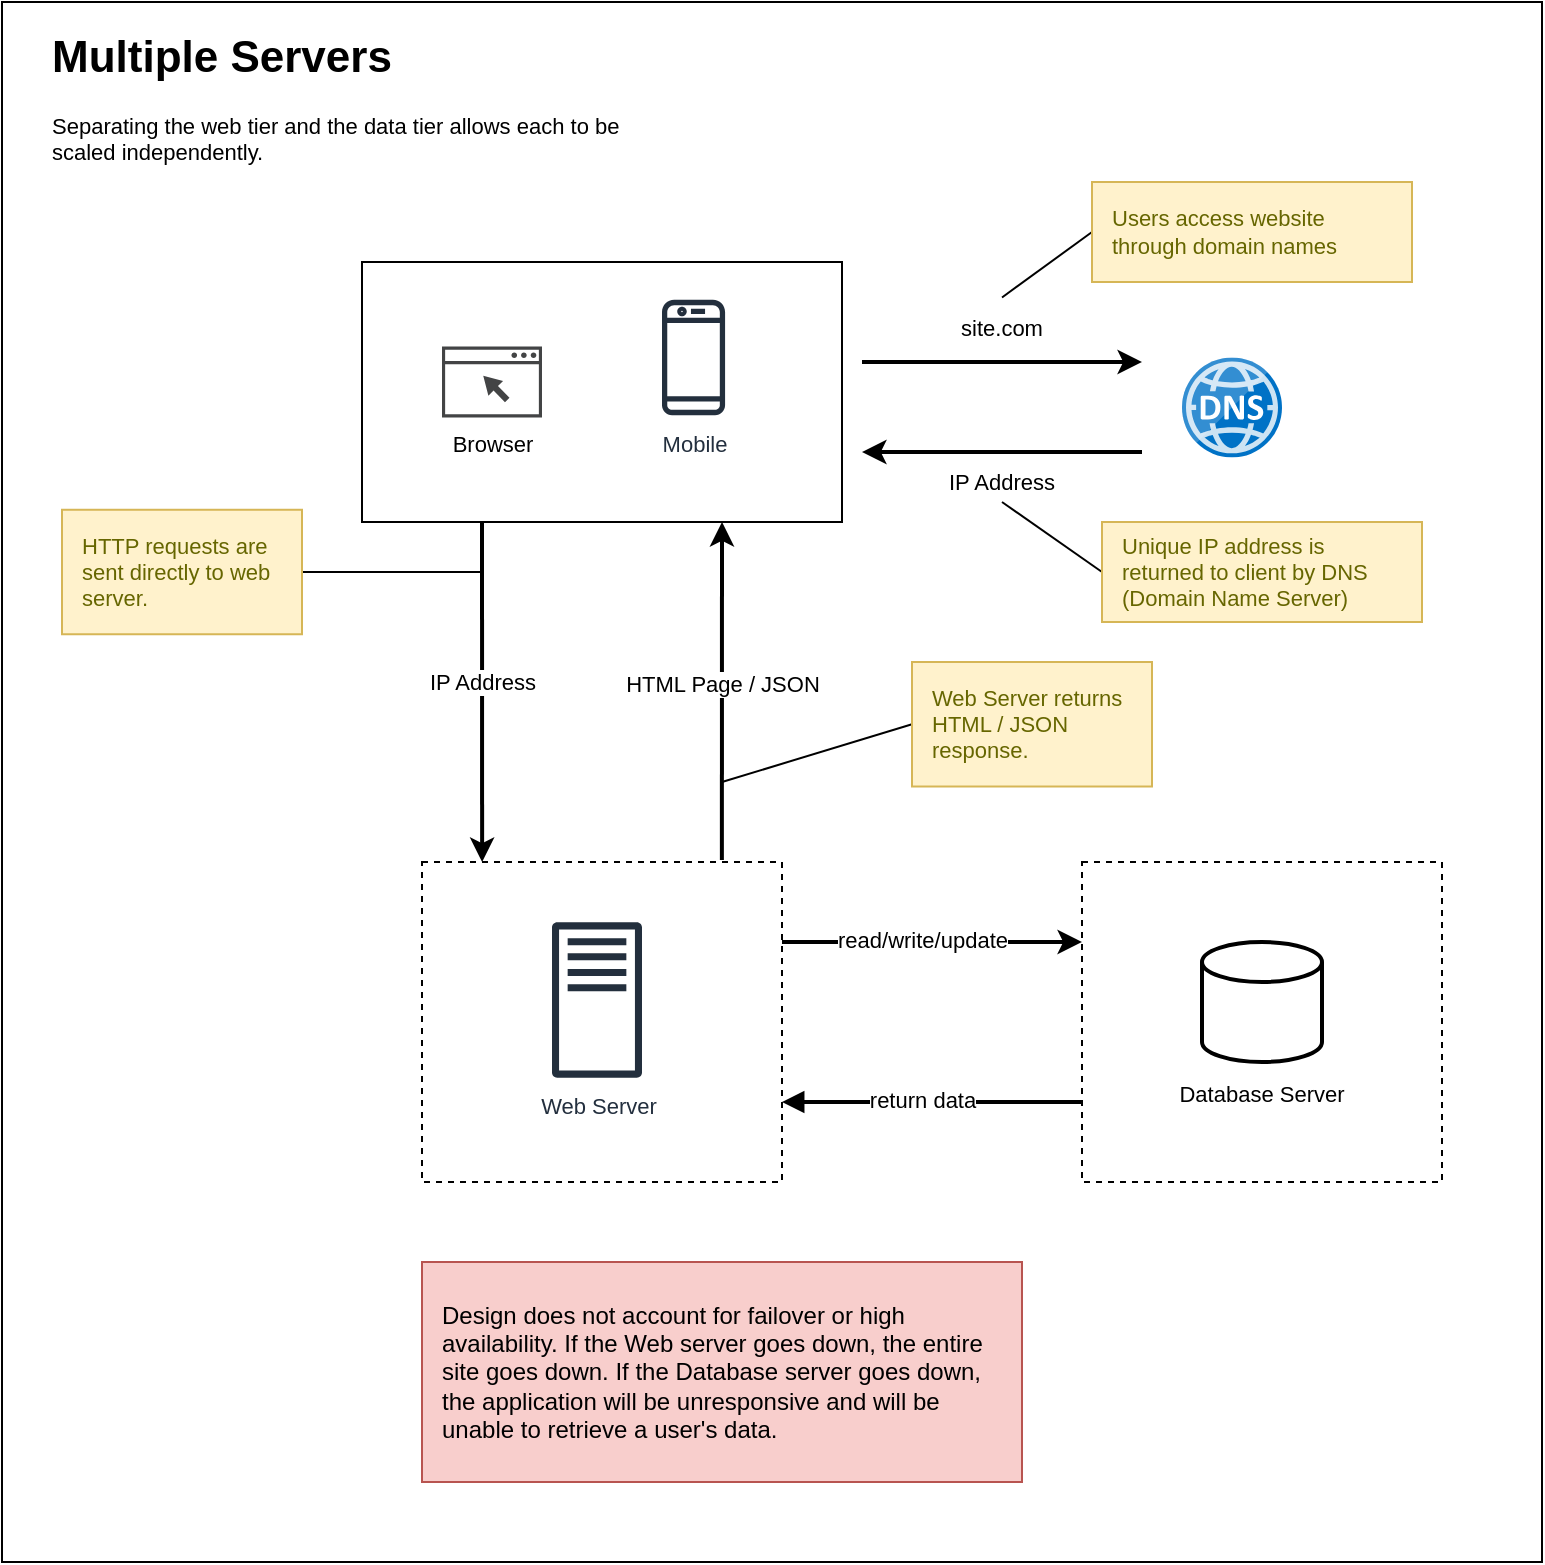 <mxfile version="18.1.3" type="device"><diagram id="YbwDTFsfPhODvfnR6zbE" name="Page-1"><mxGraphModel dx="898" dy="672" grid="1" gridSize="10" guides="1" tooltips="1" connect="1" arrows="1" fold="1" page="1" pageScale="1" pageWidth="850" pageHeight="1100" background="#FFFFFF" math="0" shadow="0"><root><mxCell id="0"/><mxCell id="1" parent="0"/><mxCell id="p2aIftN52Gs-orpZ1Swd-3" value="" style="rounded=0;whiteSpace=wrap;html=1;movable=0;resizable=0;rotatable=0;deletable=0;editable=0;connectable=0;" vertex="1" parent="1"><mxGeometry x="10" y="10" width="770" height="780" as="geometry"/></mxCell><mxCell id="xZY1MLf6-wW6GJHlUHh0-8" style="edgeStyle=none;rounded=0;orthogonalLoop=1;jettySize=auto;html=1;strokeWidth=2;" parent="1" edge="1"><mxGeometry relative="1" as="geometry"><mxPoint x="440" y="190" as="sourcePoint"/><mxPoint x="580" y="190" as="targetPoint"/></mxGeometry></mxCell><mxCell id="xZY1MLf6-wW6GJHlUHh0-4" value="" style="rounded=0;whiteSpace=wrap;html=1;" parent="1" vertex="1"><mxGeometry x="190" y="140" width="240" height="130" as="geometry"/></mxCell><mxCell id="xZY1MLf6-wW6GJHlUHh0-1" value="Browser" style="sketch=0;pointerEvents=1;shadow=0;dashed=0;html=1;strokeColor=none;fillColor=#434445;aspect=fixed;labelPosition=center;verticalLabelPosition=bottom;verticalAlign=top;align=center;outlineConnect=0;shape=mxgraph.vvd.web_browser;fontSize=11;" parent="1" vertex="1"><mxGeometry x="230" y="182.25" width="50" height="35.5" as="geometry"/></mxCell><mxCell id="xZY1MLf6-wW6GJHlUHh0-3" value="Mobile" style="sketch=0;outlineConnect=0;fontColor=#232F3E;gradientColor=none;fillColor=#232F3D;strokeColor=none;dashed=0;verticalLabelPosition=bottom;verticalAlign=top;align=center;html=1;fontSize=11;fontStyle=0;aspect=fixed;pointerEvents=1;shape=mxgraph.aws4.mobile_client;" parent="1" vertex="1"><mxGeometry x="340" y="157.75" width="31.54" height="60" as="geometry"/></mxCell><mxCell id="xZY1MLf6-wW6GJHlUHh0-5" value="" style="sketch=0;aspect=fixed;html=1;points=[];align=center;image;fontSize=12;image=img/lib/mscae/DNS.svg;" parent="1" vertex="1"><mxGeometry x="600" y="187.75" width="50" height="50" as="geometry"/></mxCell><mxCell id="xZY1MLf6-wW6GJHlUHh0-10" value="" style="endArrow=none;html=1;rounded=0;strokeWidth=2;startArrow=classic;startFill=1;endFill=0;" parent="1" edge="1"><mxGeometry width="50" height="50" relative="1" as="geometry"><mxPoint x="440" y="235" as="sourcePoint"/><mxPoint x="580" y="235" as="targetPoint"/></mxGeometry></mxCell><mxCell id="xZY1MLf6-wW6GJHlUHh0-27" style="edgeStyle=none;rounded=0;orthogonalLoop=1;jettySize=auto;html=1;exitX=0.5;exitY=0;exitDx=0;exitDy=0;entryX=0;entryY=0.5;entryDx=0;entryDy=0;fontSize=11;startArrow=none;startFill=0;endArrow=none;endFill=0;strokeWidth=1;" parent="1" source="xZY1MLf6-wW6GJHlUHh0-12" target="xZY1MLf6-wW6GJHlUHh0-22" edge="1"><mxGeometry relative="1" as="geometry"/></mxCell><mxCell id="xZY1MLf6-wW6GJHlUHh0-12" value="&lt;font style=&quot;font-size: 11px;&quot;&gt;site.com&lt;/font&gt;" style="text;html=1;strokeColor=none;fillColor=none;align=center;verticalAlign=middle;whiteSpace=wrap;rounded=0;" parent="1" vertex="1"><mxGeometry x="470" y="157.75" width="80" height="30" as="geometry"/></mxCell><mxCell id="xZY1MLf6-wW6GJHlUHh0-28" style="edgeStyle=none;rounded=0;orthogonalLoop=1;jettySize=auto;html=1;exitX=0.5;exitY=1;exitDx=0;exitDy=0;entryX=0;entryY=0.5;entryDx=0;entryDy=0;fontSize=11;startArrow=none;startFill=0;endArrow=none;endFill=0;strokeWidth=1;" parent="1" source="xZY1MLf6-wW6GJHlUHh0-13" target="xZY1MLf6-wW6GJHlUHh0-23" edge="1"><mxGeometry relative="1" as="geometry"/></mxCell><mxCell id="xZY1MLf6-wW6GJHlUHh0-13" value="&lt;font style=&quot;font-size: 11px;&quot;&gt;IP Address&lt;/font&gt;" style="text;html=1;strokeColor=none;fillColor=none;align=center;verticalAlign=middle;whiteSpace=wrap;rounded=0;" parent="1" vertex="1"><mxGeometry x="465" y="240" width="90" height="20" as="geometry"/></mxCell><mxCell id="xZY1MLf6-wW6GJHlUHh0-29" style="edgeStyle=none;rounded=0;orthogonalLoop=1;jettySize=auto;html=1;entryX=0;entryY=0.5;entryDx=0;entryDy=0;fontSize=11;startArrow=none;startFill=0;endArrow=none;endFill=0;strokeWidth=1;" parent="1" target="xZY1MLf6-wW6GJHlUHh0-25" edge="1"><mxGeometry relative="1" as="geometry"><mxPoint x="370" y="400" as="sourcePoint"/></mxGeometry></mxCell><mxCell id="xZY1MLf6-wW6GJHlUHh0-14" value="" style="rounded=0;whiteSpace=wrap;html=1;sketch=0;fixDash=1;dashed=1;" parent="1" vertex="1"><mxGeometry x="220" y="440" width="180" height="160" as="geometry"/></mxCell><mxCell id="xZY1MLf6-wW6GJHlUHh0-15" value="&lt;font style=&quot;font-size: 11px;&quot;&gt;Web Server&lt;/font&gt;" style="sketch=0;outlineConnect=0;fontColor=#232F3E;gradientColor=none;fillColor=#232F3D;strokeColor=none;dashed=0;verticalLabelPosition=bottom;verticalAlign=top;align=center;html=1;fontSize=12;fontStyle=0;aspect=fixed;pointerEvents=1;shape=mxgraph.aws4.traditional_server;" parent="1" vertex="1"><mxGeometry x="285" y="470" width="45" height="78" as="geometry"/></mxCell><mxCell id="xZY1MLf6-wW6GJHlUHh0-17" value="" style="endArrow=none;html=1;rounded=0;strokeWidth=2;startArrow=classic;startFill=1;endFill=0;entryX=0.25;entryY=1;entryDx=0;entryDy=0;exitX=0.167;exitY=0;exitDx=0;exitDy=0;exitPerimeter=0;" parent="1" source="xZY1MLf6-wW6GJHlUHh0-14" target="xZY1MLf6-wW6GJHlUHh0-4" edge="1"><mxGeometry width="50" height="50" relative="1" as="geometry"><mxPoint x="250" y="380" as="sourcePoint"/><mxPoint x="300" y="310" as="targetPoint"/></mxGeometry></mxCell><mxCell id="xZY1MLf6-wW6GJHlUHh0-19" value="IP Address" style="edgeLabel;html=1;align=center;verticalAlign=middle;resizable=0;points=[];" parent="xZY1MLf6-wW6GJHlUHh0-17" vertex="1" connectable="0"><mxGeometry x="0.15" relative="1" as="geometry"><mxPoint y="8" as="offset"/></mxGeometry></mxCell><mxCell id="xZY1MLf6-wW6GJHlUHh0-18" value="" style="endArrow=none;html=1;rounded=0;strokeWidth=2;startArrow=classic;startFill=1;endFill=0;entryX=0.833;entryY=-0.006;entryDx=0;entryDy=0;entryPerimeter=0;exitX=0.75;exitY=1;exitDx=0;exitDy=0;" parent="1" source="xZY1MLf6-wW6GJHlUHh0-4" target="xZY1MLf6-wW6GJHlUHh0-14" edge="1"><mxGeometry width="50" height="50" relative="1" as="geometry"><mxPoint x="360" y="300" as="sourcePoint"/><mxPoint x="370" y="380" as="targetPoint"/></mxGeometry></mxCell><mxCell id="xZY1MLf6-wW6GJHlUHh0-20" value="HTML Page / JSON" style="edgeLabel;html=1;align=center;verticalAlign=middle;resizable=0;points=[];" parent="xZY1MLf6-wW6GJHlUHh0-18" vertex="1" connectable="0"><mxGeometry x="-0.05" relative="1" as="geometry"><mxPoint as="offset"/></mxGeometry></mxCell><mxCell id="xZY1MLf6-wW6GJHlUHh0-22" value="&lt;span style=&quot;color: rgb(102, 102, 0);&quot;&gt;Users access website through domain names&lt;/span&gt;" style="rounded=0;whiteSpace=wrap;html=1;fontSize=11;fillColor=#fff2cc;strokeColor=#d6b656;align=left;spacing=10;" parent="1" vertex="1"><mxGeometry x="555" y="100" width="160" height="50" as="geometry"/></mxCell><mxCell id="xZY1MLf6-wW6GJHlUHh0-23" value="&lt;span style=&quot;color: rgb(102, 102, 0);&quot;&gt;Unique IP address is returned to client by DNS (Domain Name Server)&lt;/span&gt;" style="rounded=0;whiteSpace=wrap;html=1;fontSize=11;fillColor=#fff2cc;strokeColor=#d6b656;align=left;spacing=10;" parent="1" vertex="1"><mxGeometry x="560" y="270" width="160" height="50" as="geometry"/></mxCell><mxCell id="xZY1MLf6-wW6GJHlUHh0-30" style="edgeStyle=none;rounded=0;orthogonalLoop=1;jettySize=auto;html=1;exitX=1;exitY=0.5;exitDx=0;exitDy=0;fontSize=11;startArrow=none;startFill=0;endArrow=none;endFill=0;strokeWidth=1;" parent="1" source="xZY1MLf6-wW6GJHlUHh0-24" edge="1"><mxGeometry relative="1" as="geometry"><mxPoint x="250" y="295" as="targetPoint"/></mxGeometry></mxCell><mxCell id="xZY1MLf6-wW6GJHlUHh0-24" value="&lt;span style=&quot;color: rgb(102, 102, 0);&quot;&gt;HTTP requests are sent directly to web server.&lt;/span&gt;" style="rounded=0;whiteSpace=wrap;html=1;fontSize=11;fillColor=#fff2cc;strokeColor=#d6b656;align=left;spacing=10;" parent="1" vertex="1"><mxGeometry x="40" y="263.88" width="120" height="62.25" as="geometry"/></mxCell><mxCell id="xZY1MLf6-wW6GJHlUHh0-25" value="&lt;span style=&quot;color: rgb(102, 102, 0);&quot;&gt;Web Server returns HTML / JSON response.&lt;/span&gt;" style="rounded=0;whiteSpace=wrap;html=1;fontSize=11;fillColor=#fff2cc;strokeColor=#d6b656;align=left;spacing=10;" parent="1" vertex="1"><mxGeometry x="465" y="340" width="120" height="62.25" as="geometry"/></mxCell><mxCell id="xZY1MLf6-wW6GJHlUHh0-31" value="&lt;h1&gt;Multiple Servers&lt;/h1&gt;&lt;p&gt;Separating the web tier and the data tier allows each to be scaled independently.&lt;/p&gt;" style="text;html=1;strokeColor=none;fillColor=none;spacing=5;spacingTop=-20;whiteSpace=wrap;overflow=hidden;rounded=0;fontSize=11;" parent="1" vertex="1"><mxGeometry x="30" y="20" width="300" height="90" as="geometry"/></mxCell><mxCell id="YBnu3UCVsgTGeYiJCTVT-1" value="" style="rounded=0;whiteSpace=wrap;html=1;sketch=0;fixDash=1;dashed=1;" parent="1" vertex="1"><mxGeometry x="550" y="440" width="180" height="160" as="geometry"/></mxCell><mxCell id="YBnu3UCVsgTGeYiJCTVT-9" value="" style="endArrow=none;html=1;rounded=0;strokeWidth=2;startArrow=classic;startFill=1;endFill=0;entryX=1;entryY=0.25;entryDx=0;entryDy=0;exitX=0;exitY=0.25;exitDx=0;exitDy=0;" parent="1" source="YBnu3UCVsgTGeYiJCTVT-1" target="xZY1MLf6-wW6GJHlUHh0-14" edge="1"><mxGeometry width="50" height="50" relative="1" as="geometry"><mxPoint x="260" y="390" as="sourcePoint"/><mxPoint x="260" y="280" as="targetPoint"/></mxGeometry></mxCell><mxCell id="YBnu3UCVsgTGeYiJCTVT-10" value="read/write/update" style="edgeLabel;html=1;align=center;verticalAlign=middle;resizable=0;points=[];" parent="YBnu3UCVsgTGeYiJCTVT-9" vertex="1" connectable="0"><mxGeometry x="0.15" relative="1" as="geometry"><mxPoint x="6" y="-1" as="offset"/></mxGeometry></mxCell><mxCell id="YBnu3UCVsgTGeYiJCTVT-11" value="" style="endArrow=block;html=1;rounded=0;strokeWidth=2;startArrow=none;startFill=0;endFill=1;entryX=1;entryY=0.75;entryDx=0;entryDy=0;exitX=0;exitY=0.75;exitDx=0;exitDy=0;" parent="1" source="YBnu3UCVsgTGeYiJCTVT-1" target="xZY1MLf6-wW6GJHlUHh0-14" edge="1"><mxGeometry width="50" height="50" relative="1" as="geometry"><mxPoint x="560" y="490" as="sourcePoint"/><mxPoint x="410" y="490" as="targetPoint"/></mxGeometry></mxCell><mxCell id="YBnu3UCVsgTGeYiJCTVT-12" value="return data" style="edgeLabel;html=1;align=center;verticalAlign=middle;resizable=0;points=[];" parent="YBnu3UCVsgTGeYiJCTVT-11" vertex="1" connectable="0"><mxGeometry x="0.15" relative="1" as="geometry"><mxPoint x="6" y="-1" as="offset"/></mxGeometry></mxCell><mxCell id="p2aIftN52Gs-orpZ1Swd-1" value="Design does not account for failover or high availability. If the Web server goes down, the entire site goes down. If the Database server goes down, the application will be unresponsive and will be unable to retrieve a user's data." style="rounded=0;whiteSpace=wrap;html=1;fillColor=#f8cecc;strokeColor=#b85450;align=left;spacing=10;" vertex="1" parent="1"><mxGeometry x="220" y="640" width="300" height="110" as="geometry"/></mxCell><mxCell id="p2aIftN52Gs-orpZ1Swd-2" value="" style="group" vertex="1" connectable="0" parent="1"><mxGeometry x="595" y="480" width="90" height="91" as="geometry"/></mxCell><mxCell id="YBnu3UCVsgTGeYiJCTVT-2" value="" style="strokeWidth=2;html=1;shape=mxgraph.flowchart.database;whiteSpace=wrap;sketch=0;" parent="p2aIftN52Gs-orpZ1Swd-2" vertex="1"><mxGeometry x="15" width="60" height="60" as="geometry"/></mxCell><mxCell id="YBnu3UCVsgTGeYiJCTVT-4" value="&lt;font style=&quot;font-size: 11px;&quot;&gt;Database Server&lt;/font&gt;" style="text;html=1;strokeColor=none;fillColor=none;align=center;verticalAlign=middle;whiteSpace=wrap;rounded=0;sketch=0;" parent="p2aIftN52Gs-orpZ1Swd-2" vertex="1"><mxGeometry y="61" width="90" height="30" as="geometry"/></mxCell></root></mxGraphModel></diagram></mxfile>